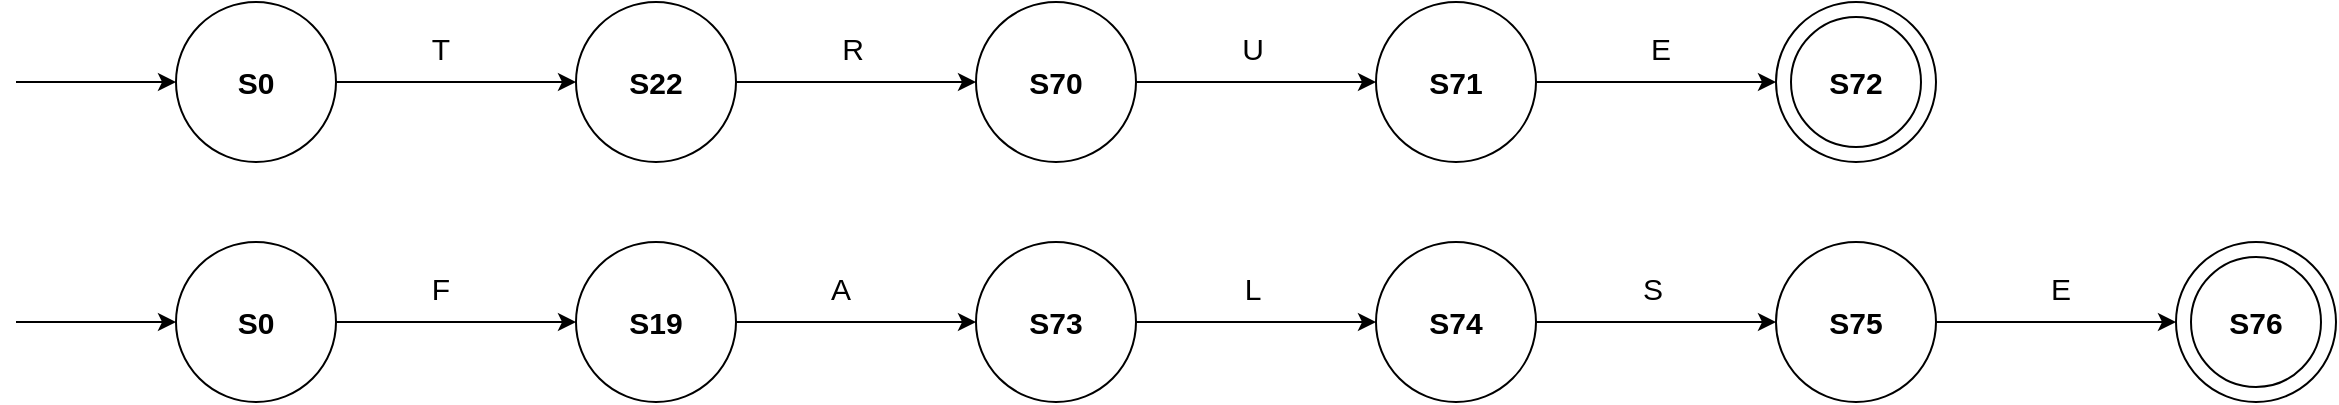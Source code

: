 <mxfile version="23.1.1" type="github">
  <diagram name="Page-1" id="FHhNf3-o_XPEZzVcZrpC">
    <mxGraphModel dx="1811" dy="546" grid="1" gridSize="10" guides="1" tooltips="1" connect="1" arrows="1" fold="1" page="1" pageScale="1" pageWidth="850" pageHeight="1100" math="0" shadow="0">
      <root>
        <mxCell id="0" />
        <mxCell id="1" parent="0" />
        <mxCell id="FZeziZsOu5JKOuhYpep6-1" value="" style="ellipse;whiteSpace=wrap;html=1;aspect=fixed;" vertex="1" parent="1">
          <mxGeometry y="160" width="80" height="80" as="geometry" />
        </mxCell>
        <mxCell id="FZeziZsOu5JKOuhYpep6-2" value="" style="ellipse;whiteSpace=wrap;html=1;aspect=fixed;" vertex="1" parent="1">
          <mxGeometry x="-400" y="160" width="80" height="80" as="geometry" />
        </mxCell>
        <mxCell id="FZeziZsOu5JKOuhYpep6-3" value="" style="endArrow=classic;html=1;rounded=0;entryX=0;entryY=0.5;entryDx=0;entryDy=0;exitX=1;exitY=0.5;exitDx=0;exitDy=0;" edge="1" parent="1" source="FZeziZsOu5JKOuhYpep6-13">
          <mxGeometry width="50" height="50" relative="1" as="geometry">
            <mxPoint x="-480" y="200" as="sourcePoint" />
            <mxPoint x="-400" y="200" as="targetPoint" />
          </mxGeometry>
        </mxCell>
        <mxCell id="FZeziZsOu5JKOuhYpep6-4" value="" style="endArrow=classic;html=1;rounded=0;entryX=0;entryY=0.5;entryDx=0;entryDy=0;exitX=1;exitY=0.5;exitDx=0;exitDy=0;" edge="1" parent="1" target="FZeziZsOu5JKOuhYpep6-1">
          <mxGeometry width="50" height="50" relative="1" as="geometry">
            <mxPoint x="-120" y="200" as="sourcePoint" />
            <mxPoint x="10" y="230" as="targetPoint" />
          </mxGeometry>
        </mxCell>
        <mxCell id="FZeziZsOu5JKOuhYpep6-5" value="&lt;b style=&quot;font-size: 15px;&quot;&gt;S22&lt;/b&gt;" style="text;html=1;strokeColor=none;fillColor=none;align=center;verticalAlign=middle;whiteSpace=wrap;rounded=0;fontSize=15;" vertex="1" parent="1">
          <mxGeometry x="-390" y="185" width="60" height="30" as="geometry" />
        </mxCell>
        <mxCell id="FZeziZsOu5JKOuhYpep6-6" value="&lt;b&gt;&lt;font style=&quot;font-size: 15px;&quot;&gt;S71&lt;/font&gt;&lt;/b&gt;" style="text;html=1;strokeColor=none;fillColor=none;align=center;verticalAlign=middle;whiteSpace=wrap;rounded=0;" vertex="1" parent="1">
          <mxGeometry x="10" y="185" width="60" height="30" as="geometry" />
        </mxCell>
        <mxCell id="FZeziZsOu5JKOuhYpep6-7" value="U" style="text;html=1;strokeColor=none;fillColor=none;align=center;verticalAlign=middle;whiteSpace=wrap;rounded=0;fontSize=15;" vertex="1" parent="1">
          <mxGeometry x="-114" y="167.5" width="105" height="30" as="geometry" />
        </mxCell>
        <mxCell id="FZeziZsOu5JKOuhYpep6-8" value="" style="ellipse;whiteSpace=wrap;html=1;aspect=fixed;" vertex="1" parent="1">
          <mxGeometry x="200" y="160" width="80" height="80" as="geometry" />
        </mxCell>
        <mxCell id="FZeziZsOu5JKOuhYpep6-9" value="" style="ellipse;whiteSpace=wrap;html=1;aspect=fixed;" vertex="1" parent="1">
          <mxGeometry x="207.5" y="167.5" width="65" height="65" as="geometry" />
        </mxCell>
        <mxCell id="FZeziZsOu5JKOuhYpep6-10" value="" style="endArrow=classic;html=1;rounded=0;entryX=0;entryY=0.5;entryDx=0;entryDy=0;exitX=1;exitY=0.5;exitDx=0;exitDy=0;" edge="1" parent="1" target="FZeziZsOu5JKOuhYpep6-8">
          <mxGeometry width="50" height="50" relative="1" as="geometry">
            <mxPoint x="80" y="200" as="sourcePoint" />
            <mxPoint x="210" y="230" as="targetPoint" />
          </mxGeometry>
        </mxCell>
        <mxCell id="FZeziZsOu5JKOuhYpep6-11" value="&lt;b&gt;&lt;font style=&quot;font-size: 15px;&quot;&gt;S72&lt;/font&gt;&lt;/b&gt;" style="text;html=1;strokeColor=none;fillColor=none;align=center;verticalAlign=middle;whiteSpace=wrap;rounded=0;" vertex="1" parent="1">
          <mxGeometry x="210" y="185" width="60" height="30" as="geometry" />
        </mxCell>
        <mxCell id="FZeziZsOu5JKOuhYpep6-12" value="E" style="text;html=1;strokeColor=none;fillColor=none;align=center;verticalAlign=middle;whiteSpace=wrap;rounded=0;fontSize=15;" vertex="1" parent="1">
          <mxGeometry x="90" y="167.5" width="105" height="30" as="geometry" />
        </mxCell>
        <mxCell id="FZeziZsOu5JKOuhYpep6-13" value="" style="ellipse;whiteSpace=wrap;html=1;aspect=fixed;" vertex="1" parent="1">
          <mxGeometry x="-600" y="160" width="80" height="80" as="geometry" />
        </mxCell>
        <mxCell id="FZeziZsOu5JKOuhYpep6-14" value="" style="endArrow=classic;html=1;rounded=0;entryX=0;entryY=0.5;entryDx=0;entryDy=0;" edge="1" parent="1">
          <mxGeometry width="50" height="50" relative="1" as="geometry">
            <mxPoint x="-680" y="200" as="sourcePoint" />
            <mxPoint x="-600" y="200" as="targetPoint" />
          </mxGeometry>
        </mxCell>
        <mxCell id="FZeziZsOu5JKOuhYpep6-15" value="&lt;b style=&quot;font-size: 15px;&quot;&gt;S0&lt;/b&gt;" style="text;html=1;strokeColor=none;fillColor=none;align=center;verticalAlign=middle;whiteSpace=wrap;rounded=0;fontSize=15;" vertex="1" parent="1">
          <mxGeometry x="-590" y="185" width="60" height="30" as="geometry" />
        </mxCell>
        <mxCell id="FZeziZsOu5JKOuhYpep6-16" value="T" style="text;html=1;strokeColor=none;fillColor=none;align=center;verticalAlign=middle;whiteSpace=wrap;rounded=0;fontSize=15;" vertex="1" parent="1">
          <mxGeometry x="-520" y="167.5" width="105" height="30" as="geometry" />
        </mxCell>
        <mxCell id="FZeziZsOu5JKOuhYpep6-17" value="" style="ellipse;whiteSpace=wrap;html=1;aspect=fixed;" vertex="1" parent="1">
          <mxGeometry x="-200" y="160" width="80" height="80" as="geometry" />
        </mxCell>
        <mxCell id="FZeziZsOu5JKOuhYpep6-18" value="" style="endArrow=classic;html=1;rounded=0;entryX=0;entryY=0.5;entryDx=0;entryDy=0;exitX=1;exitY=0.5;exitDx=0;exitDy=0;" edge="1" parent="1" target="FZeziZsOu5JKOuhYpep6-17">
          <mxGeometry width="50" height="50" relative="1" as="geometry">
            <mxPoint x="-320" y="200" as="sourcePoint" />
            <mxPoint x="-190" y="230" as="targetPoint" />
          </mxGeometry>
        </mxCell>
        <mxCell id="FZeziZsOu5JKOuhYpep6-19" value="&lt;b&gt;&lt;font style=&quot;font-size: 15px;&quot;&gt;S70&lt;/font&gt;&lt;/b&gt;" style="text;html=1;strokeColor=none;fillColor=none;align=center;verticalAlign=middle;whiteSpace=wrap;rounded=0;" vertex="1" parent="1">
          <mxGeometry x="-190" y="185" width="60" height="30" as="geometry" />
        </mxCell>
        <mxCell id="FZeziZsOu5JKOuhYpep6-20" value="R" style="text;html=1;strokeColor=none;fillColor=none;align=center;verticalAlign=middle;whiteSpace=wrap;rounded=0;fontSize=15;" vertex="1" parent="1">
          <mxGeometry x="-314" y="167.5" width="105" height="30" as="geometry" />
        </mxCell>
        <mxCell id="FZeziZsOu5JKOuhYpep6-21" value="" style="ellipse;whiteSpace=wrap;html=1;aspect=fixed;" vertex="1" parent="1">
          <mxGeometry x="200" y="280" width="80" height="80" as="geometry" />
        </mxCell>
        <mxCell id="FZeziZsOu5JKOuhYpep6-22" value="" style="ellipse;whiteSpace=wrap;html=1;aspect=fixed;" vertex="1" parent="1">
          <mxGeometry x="-200" y="280" width="80" height="80" as="geometry" />
        </mxCell>
        <mxCell id="FZeziZsOu5JKOuhYpep6-23" value="" style="endArrow=classic;html=1;rounded=0;entryX=0;entryY=0.5;entryDx=0;entryDy=0;exitX=1;exitY=0.5;exitDx=0;exitDy=0;" edge="1" parent="1" source="FZeziZsOu5JKOuhYpep6-33">
          <mxGeometry width="50" height="50" relative="1" as="geometry">
            <mxPoint x="-280" y="320" as="sourcePoint" />
            <mxPoint x="-200" y="320" as="targetPoint" />
          </mxGeometry>
        </mxCell>
        <mxCell id="FZeziZsOu5JKOuhYpep6-24" value="" style="endArrow=classic;html=1;rounded=0;entryX=0;entryY=0.5;entryDx=0;entryDy=0;exitX=1;exitY=0.5;exitDx=0;exitDy=0;" edge="1" parent="1" target="FZeziZsOu5JKOuhYpep6-21">
          <mxGeometry width="50" height="50" relative="1" as="geometry">
            <mxPoint x="80" y="320" as="sourcePoint" />
            <mxPoint x="210" y="350" as="targetPoint" />
          </mxGeometry>
        </mxCell>
        <mxCell id="FZeziZsOu5JKOuhYpep6-25" value="&lt;b style=&quot;font-size: 15px;&quot;&gt;S73&lt;/b&gt;" style="text;html=1;strokeColor=none;fillColor=none;align=center;verticalAlign=middle;whiteSpace=wrap;rounded=0;fontSize=15;" vertex="1" parent="1">
          <mxGeometry x="-190" y="305" width="60" height="30" as="geometry" />
        </mxCell>
        <mxCell id="FZeziZsOu5JKOuhYpep6-26" value="&lt;b&gt;&lt;font style=&quot;font-size: 15px;&quot;&gt;S75&lt;/font&gt;&lt;/b&gt;" style="text;html=1;strokeColor=none;fillColor=none;align=center;verticalAlign=middle;whiteSpace=wrap;rounded=0;" vertex="1" parent="1">
          <mxGeometry x="210" y="305" width="60" height="30" as="geometry" />
        </mxCell>
        <mxCell id="FZeziZsOu5JKOuhYpep6-27" value="S" style="text;html=1;strokeColor=none;fillColor=none;align=center;verticalAlign=middle;whiteSpace=wrap;rounded=0;fontSize=15;" vertex="1" parent="1">
          <mxGeometry x="86" y="287.5" width="105" height="30" as="geometry" />
        </mxCell>
        <mxCell id="FZeziZsOu5JKOuhYpep6-28" value="" style="ellipse;whiteSpace=wrap;html=1;aspect=fixed;" vertex="1" parent="1">
          <mxGeometry x="400" y="280" width="80" height="80" as="geometry" />
        </mxCell>
        <mxCell id="FZeziZsOu5JKOuhYpep6-29" value="" style="ellipse;whiteSpace=wrap;html=1;aspect=fixed;" vertex="1" parent="1">
          <mxGeometry x="407.5" y="287.5" width="65" height="65" as="geometry" />
        </mxCell>
        <mxCell id="FZeziZsOu5JKOuhYpep6-30" value="" style="endArrow=classic;html=1;rounded=0;entryX=0;entryY=0.5;entryDx=0;entryDy=0;exitX=1;exitY=0.5;exitDx=0;exitDy=0;" edge="1" parent="1" target="FZeziZsOu5JKOuhYpep6-28">
          <mxGeometry width="50" height="50" relative="1" as="geometry">
            <mxPoint x="280" y="320" as="sourcePoint" />
            <mxPoint x="410" y="350" as="targetPoint" />
          </mxGeometry>
        </mxCell>
        <mxCell id="FZeziZsOu5JKOuhYpep6-31" value="&lt;b&gt;&lt;font style=&quot;font-size: 15px;&quot;&gt;S76&lt;/font&gt;&lt;/b&gt;" style="text;html=1;strokeColor=none;fillColor=none;align=center;verticalAlign=middle;whiteSpace=wrap;rounded=0;" vertex="1" parent="1">
          <mxGeometry x="410" y="305" width="60" height="30" as="geometry" />
        </mxCell>
        <mxCell id="FZeziZsOu5JKOuhYpep6-32" value="E" style="text;html=1;strokeColor=none;fillColor=none;align=center;verticalAlign=middle;whiteSpace=wrap;rounded=0;fontSize=15;" vertex="1" parent="1">
          <mxGeometry x="290" y="287.5" width="105" height="30" as="geometry" />
        </mxCell>
        <mxCell id="FZeziZsOu5JKOuhYpep6-33" value="" style="ellipse;whiteSpace=wrap;html=1;aspect=fixed;" vertex="1" parent="1">
          <mxGeometry x="-400" y="280" width="80" height="80" as="geometry" />
        </mxCell>
        <mxCell id="FZeziZsOu5JKOuhYpep6-34" value="" style="endArrow=classic;html=1;rounded=0;entryX=0;entryY=0.5;entryDx=0;entryDy=0;" edge="1" parent="1">
          <mxGeometry width="50" height="50" relative="1" as="geometry">
            <mxPoint x="-520" y="320" as="sourcePoint" />
            <mxPoint x="-400" y="320" as="targetPoint" />
          </mxGeometry>
        </mxCell>
        <mxCell id="FZeziZsOu5JKOuhYpep6-35" value="&lt;b style=&quot;font-size: 15px;&quot;&gt;S19&lt;/b&gt;" style="text;html=1;strokeColor=none;fillColor=none;align=center;verticalAlign=middle;whiteSpace=wrap;rounded=0;fontSize=15;" vertex="1" parent="1">
          <mxGeometry x="-390" y="305" width="60" height="30" as="geometry" />
        </mxCell>
        <mxCell id="FZeziZsOu5JKOuhYpep6-36" value="A" style="text;html=1;strokeColor=none;fillColor=none;align=center;verticalAlign=middle;whiteSpace=wrap;rounded=0;fontSize=15;" vertex="1" parent="1">
          <mxGeometry x="-320" y="287.5" width="105" height="30" as="geometry" />
        </mxCell>
        <mxCell id="FZeziZsOu5JKOuhYpep6-37" value="" style="ellipse;whiteSpace=wrap;html=1;aspect=fixed;" vertex="1" parent="1">
          <mxGeometry y="280" width="80" height="80" as="geometry" />
        </mxCell>
        <mxCell id="FZeziZsOu5JKOuhYpep6-38" value="" style="endArrow=classic;html=1;rounded=0;entryX=0;entryY=0.5;entryDx=0;entryDy=0;exitX=1;exitY=0.5;exitDx=0;exitDy=0;" edge="1" parent="1" target="FZeziZsOu5JKOuhYpep6-37">
          <mxGeometry width="50" height="50" relative="1" as="geometry">
            <mxPoint x="-120" y="320" as="sourcePoint" />
            <mxPoint x="10" y="350" as="targetPoint" />
          </mxGeometry>
        </mxCell>
        <mxCell id="FZeziZsOu5JKOuhYpep6-39" value="&lt;b&gt;&lt;font style=&quot;font-size: 15px;&quot;&gt;S74&lt;/font&gt;&lt;/b&gt;" style="text;html=1;strokeColor=none;fillColor=none;align=center;verticalAlign=middle;whiteSpace=wrap;rounded=0;" vertex="1" parent="1">
          <mxGeometry x="10" y="305" width="60" height="30" as="geometry" />
        </mxCell>
        <mxCell id="FZeziZsOu5JKOuhYpep6-40" value="L" style="text;html=1;strokeColor=none;fillColor=none;align=center;verticalAlign=middle;whiteSpace=wrap;rounded=0;fontSize=15;" vertex="1" parent="1">
          <mxGeometry x="-114" y="287.5" width="105" height="30" as="geometry" />
        </mxCell>
        <mxCell id="FZeziZsOu5JKOuhYpep6-41" value="" style="ellipse;whiteSpace=wrap;html=1;aspect=fixed;" vertex="1" parent="1">
          <mxGeometry x="-600" y="280" width="80" height="80" as="geometry" />
        </mxCell>
        <mxCell id="FZeziZsOu5JKOuhYpep6-42" value="" style="endArrow=classic;html=1;rounded=0;entryX=0;entryY=0.5;entryDx=0;entryDy=0;" edge="1" parent="1">
          <mxGeometry width="50" height="50" relative="1" as="geometry">
            <mxPoint x="-680" y="320" as="sourcePoint" />
            <mxPoint x="-600" y="320" as="targetPoint" />
          </mxGeometry>
        </mxCell>
        <mxCell id="FZeziZsOu5JKOuhYpep6-43" value="&lt;b style=&quot;font-size: 15px;&quot;&gt;S0&lt;/b&gt;" style="text;html=1;strokeColor=none;fillColor=none;align=center;verticalAlign=middle;whiteSpace=wrap;rounded=0;fontSize=15;" vertex="1" parent="1">
          <mxGeometry x="-590" y="305" width="60" height="30" as="geometry" />
        </mxCell>
        <mxCell id="FZeziZsOu5JKOuhYpep6-44" value="F" style="text;html=1;strokeColor=none;fillColor=none;align=center;verticalAlign=middle;whiteSpace=wrap;rounded=0;fontSize=15;" vertex="1" parent="1">
          <mxGeometry x="-520" y="287.5" width="105" height="30" as="geometry" />
        </mxCell>
      </root>
    </mxGraphModel>
  </diagram>
</mxfile>

